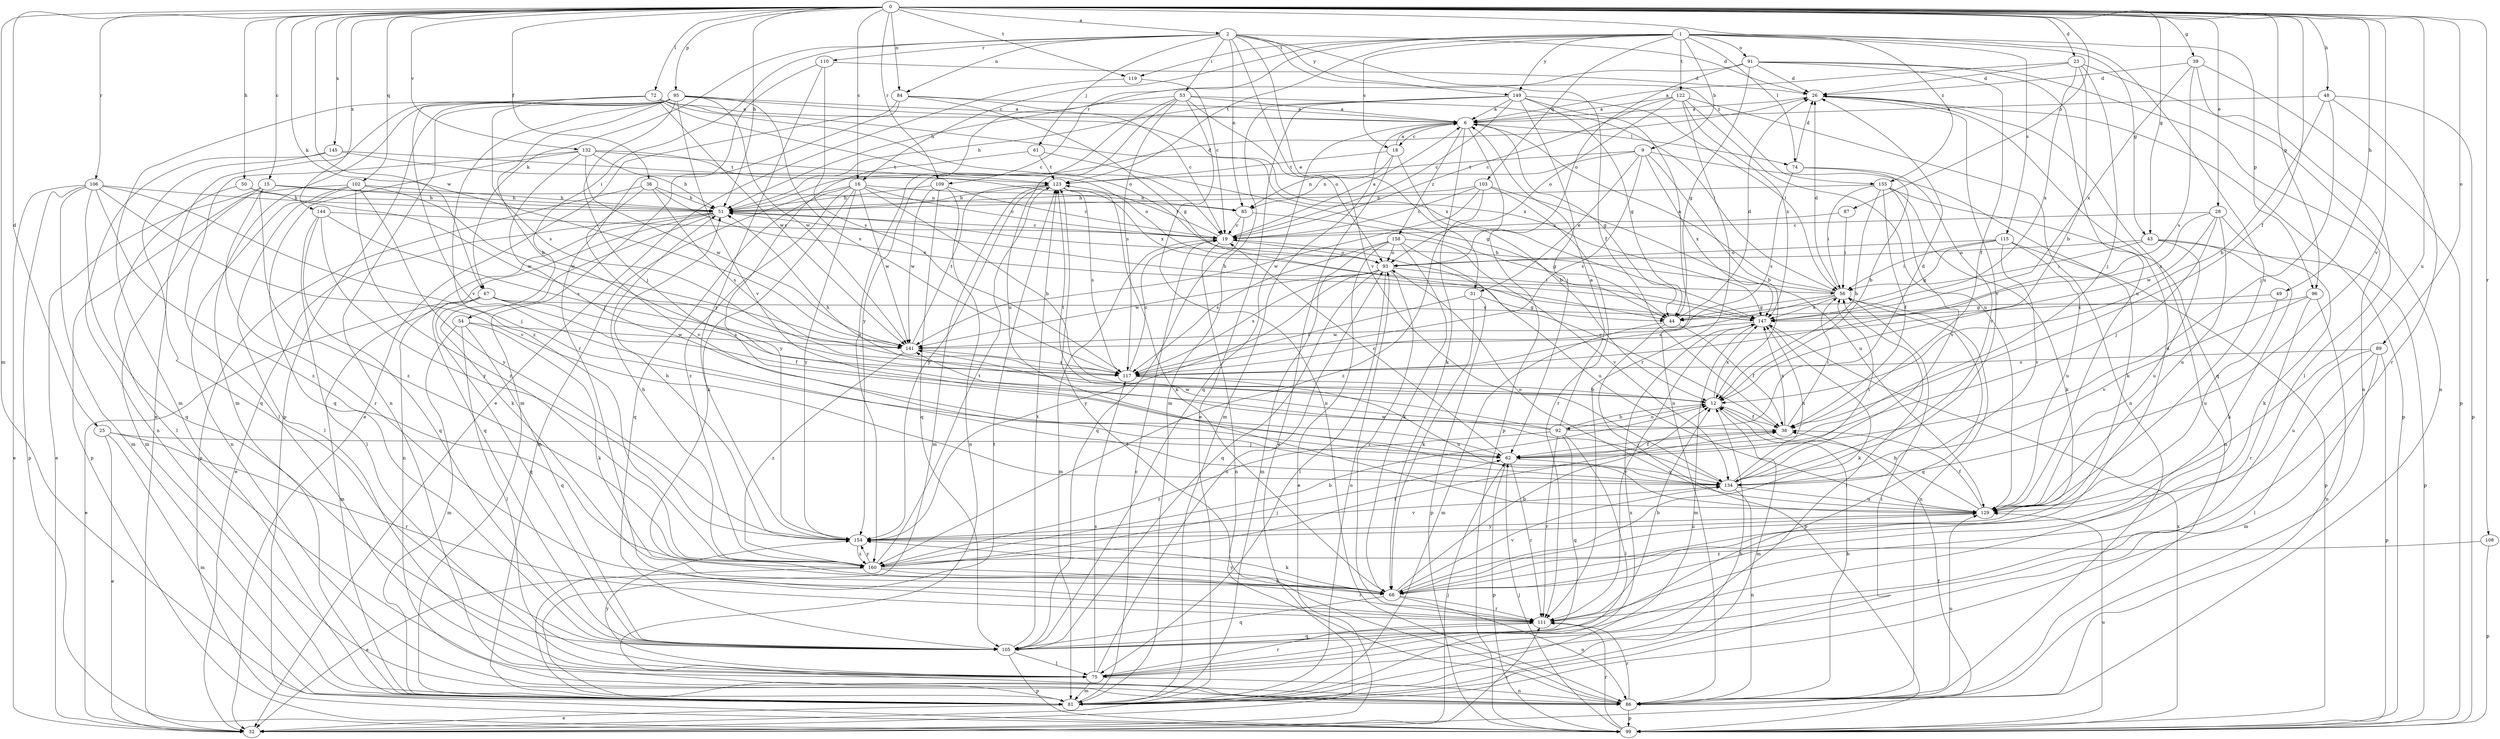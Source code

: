 strict digraph  {
0;
1;
2;
6;
9;
12;
15;
16;
18;
19;
23;
25;
26;
28;
31;
32;
36;
38;
39;
43;
44;
48;
49;
50;
51;
53;
54;
56;
61;
62;
67;
68;
72;
74;
75;
81;
84;
85;
86;
87;
89;
91;
92;
93;
95;
96;
99;
102;
103;
105;
106;
108;
109;
110;
111;
115;
117;
119;
122;
123;
129;
132;
134;
141;
144;
145;
147;
149;
154;
155;
158;
160;
0 -> 2  [label=a];
0 -> 15  [label=c];
0 -> 16  [label=c];
0 -> 23  [label=d];
0 -> 25  [label=d];
0 -> 28  [label=e];
0 -> 36  [label=f];
0 -> 38  [label=f];
0 -> 39  [label=g];
0 -> 43  [label=g];
0 -> 48  [label=h];
0 -> 49  [label=h];
0 -> 50  [label=h];
0 -> 51  [label=h];
0 -> 67  [label=k];
0 -> 72  [label=l];
0 -> 81  [label=m];
0 -> 84  [label=n];
0 -> 87  [label=o];
0 -> 89  [label=o];
0 -> 95  [label=p];
0 -> 96  [label=p];
0 -> 102  [label=q];
0 -> 106  [label=r];
0 -> 108  [label=r];
0 -> 109  [label=r];
0 -> 119  [label=t];
0 -> 129  [label=u];
0 -> 132  [label=v];
0 -> 134  [label=v];
0 -> 141  [label=w];
0 -> 144  [label=x];
0 -> 145  [label=x];
0 -> 155  [label=z];
1 -> 9  [label=b];
1 -> 16  [label=c];
1 -> 18  [label=c];
1 -> 43  [label=g];
1 -> 74  [label=l];
1 -> 91  [label=o];
1 -> 96  [label=p];
1 -> 103  [label=q];
1 -> 109  [label=r];
1 -> 115  [label=s];
1 -> 119  [label=t];
1 -> 122  [label=t];
1 -> 123  [label=t];
1 -> 129  [label=u];
1 -> 149  [label=y];
2 -> 26  [label=d];
2 -> 31  [label=e];
2 -> 38  [label=f];
2 -> 53  [label=i];
2 -> 54  [label=i];
2 -> 61  [label=j];
2 -> 67  [label=k];
2 -> 84  [label=n];
2 -> 85  [label=n];
2 -> 110  [label=r];
2 -> 134  [label=v];
2 -> 149  [label=y];
2 -> 155  [label=z];
6 -> 18  [label=c];
6 -> 44  [label=g];
6 -> 68  [label=k];
6 -> 74  [label=l];
6 -> 81  [label=m];
6 -> 99  [label=p];
6 -> 105  [label=q];
6 -> 158  [label=z];
9 -> 12  [label=b];
9 -> 31  [label=e];
9 -> 68  [label=k];
9 -> 85  [label=n];
9 -> 117  [label=s];
9 -> 123  [label=t];
9 -> 147  [label=x];
12 -> 38  [label=f];
12 -> 51  [label=h];
12 -> 81  [label=m];
12 -> 92  [label=o];
12 -> 147  [label=x];
15 -> 32  [label=e];
15 -> 51  [label=h];
15 -> 81  [label=m];
15 -> 85  [label=n];
15 -> 111  [label=r];
15 -> 160  [label=z];
16 -> 12  [label=b];
16 -> 19  [label=c];
16 -> 68  [label=k];
16 -> 81  [label=m];
16 -> 85  [label=n];
16 -> 105  [label=q];
16 -> 141  [label=w];
16 -> 154  [label=y];
16 -> 160  [label=z];
18 -> 6  [label=a];
18 -> 12  [label=b];
18 -> 32  [label=e];
18 -> 85  [label=n];
18 -> 123  [label=t];
19 -> 6  [label=a];
19 -> 81  [label=m];
19 -> 86  [label=n];
19 -> 93  [label=o];
19 -> 123  [label=t];
23 -> 6  [label=a];
23 -> 12  [label=b];
23 -> 26  [label=d];
23 -> 62  [label=j];
23 -> 86  [label=n];
23 -> 147  [label=x];
25 -> 32  [label=e];
25 -> 62  [label=j];
25 -> 81  [label=m];
25 -> 111  [label=r];
26 -> 6  [label=a];
26 -> 99  [label=p];
26 -> 105  [label=q];
26 -> 134  [label=v];
28 -> 19  [label=c];
28 -> 62  [label=j];
28 -> 68  [label=k];
28 -> 129  [label=u];
28 -> 141  [label=w];
28 -> 147  [label=x];
31 -> 44  [label=g];
31 -> 68  [label=k];
31 -> 99  [label=p];
31 -> 117  [label=s];
32 -> 38  [label=f];
32 -> 62  [label=j];
32 -> 111  [label=r];
36 -> 51  [label=h];
36 -> 99  [label=p];
36 -> 117  [label=s];
36 -> 134  [label=v];
36 -> 147  [label=x];
38 -> 19  [label=c];
38 -> 56  [label=i];
38 -> 62  [label=j];
38 -> 147  [label=x];
39 -> 26  [label=d];
39 -> 75  [label=l];
39 -> 99  [label=p];
39 -> 117  [label=s];
39 -> 147  [label=x];
43 -> 56  [label=i];
43 -> 68  [label=k];
43 -> 93  [label=o];
43 -> 99  [label=p];
43 -> 129  [label=u];
44 -> 26  [label=d];
44 -> 38  [label=f];
44 -> 81  [label=m];
44 -> 99  [label=p];
48 -> 6  [label=a];
48 -> 12  [label=b];
48 -> 62  [label=j];
48 -> 99  [label=p];
48 -> 111  [label=r];
49 -> 129  [label=u];
49 -> 147  [label=x];
50 -> 51  [label=h];
50 -> 75  [label=l];
50 -> 141  [label=w];
51 -> 19  [label=c];
51 -> 26  [label=d];
51 -> 32  [label=e];
51 -> 68  [label=k];
51 -> 86  [label=n];
51 -> 105  [label=q];
53 -> 6  [label=a];
53 -> 56  [label=i];
53 -> 86  [label=n];
53 -> 93  [label=o];
53 -> 117  [label=s];
53 -> 129  [label=u];
53 -> 154  [label=y];
53 -> 160  [label=z];
54 -> 68  [label=k];
54 -> 75  [label=l];
54 -> 81  [label=m];
54 -> 105  [label=q];
54 -> 141  [label=w];
56 -> 6  [label=a];
56 -> 26  [label=d];
56 -> 44  [label=g];
56 -> 51  [label=h];
56 -> 86  [label=n];
56 -> 105  [label=q];
56 -> 117  [label=s];
56 -> 147  [label=x];
61 -> 44  [label=g];
61 -> 123  [label=t];
61 -> 154  [label=y];
62 -> 19  [label=c];
62 -> 38  [label=f];
62 -> 99  [label=p];
62 -> 111  [label=r];
62 -> 134  [label=v];
67 -> 32  [label=e];
67 -> 38  [label=f];
67 -> 81  [label=m];
67 -> 105  [label=q];
67 -> 117  [label=s];
67 -> 147  [label=x];
68 -> 12  [label=b];
68 -> 26  [label=d];
68 -> 86  [label=n];
68 -> 105  [label=q];
68 -> 111  [label=r];
68 -> 134  [label=v];
68 -> 154  [label=y];
72 -> 6  [label=a];
72 -> 19  [label=c];
72 -> 81  [label=m];
72 -> 93  [label=o];
72 -> 117  [label=s];
72 -> 134  [label=v];
72 -> 141  [label=w];
72 -> 147  [label=x];
74 -> 12  [label=b];
74 -> 26  [label=d];
74 -> 117  [label=s];
74 -> 134  [label=v];
75 -> 56  [label=i];
75 -> 81  [label=m];
75 -> 86  [label=n];
75 -> 93  [label=o];
75 -> 111  [label=r];
75 -> 117  [label=s];
75 -> 154  [label=y];
81 -> 12  [label=b];
81 -> 19  [label=c];
81 -> 32  [label=e];
81 -> 56  [label=i];
81 -> 93  [label=o];
81 -> 123  [label=t];
81 -> 147  [label=x];
84 -> 6  [label=a];
84 -> 19  [label=c];
84 -> 32  [label=e];
84 -> 44  [label=g];
84 -> 81  [label=m];
85 -> 19  [label=c];
85 -> 44  [label=g];
85 -> 105  [label=q];
86 -> 12  [label=b];
86 -> 99  [label=p];
86 -> 111  [label=r];
86 -> 123  [label=t];
86 -> 129  [label=u];
87 -> 19  [label=c];
87 -> 56  [label=i];
89 -> 75  [label=l];
89 -> 81  [label=m];
89 -> 99  [label=p];
89 -> 117  [label=s];
89 -> 129  [label=u];
91 -> 26  [label=d];
91 -> 38  [label=f];
91 -> 44  [label=g];
91 -> 51  [label=h];
91 -> 86  [label=n];
91 -> 93  [label=o];
91 -> 129  [label=u];
92 -> 6  [label=a];
92 -> 12  [label=b];
92 -> 26  [label=d];
92 -> 75  [label=l];
92 -> 105  [label=q];
92 -> 111  [label=r];
92 -> 123  [label=t];
92 -> 141  [label=w];
92 -> 160  [label=z];
93 -> 56  [label=i];
93 -> 75  [label=l];
93 -> 105  [label=q];
93 -> 111  [label=r];
93 -> 117  [label=s];
93 -> 141  [label=w];
93 -> 154  [label=y];
95 -> 6  [label=a];
95 -> 12  [label=b];
95 -> 32  [label=e];
95 -> 62  [label=j];
95 -> 81  [label=m];
95 -> 86  [label=n];
95 -> 99  [label=p];
95 -> 117  [label=s];
95 -> 134  [label=v];
95 -> 141  [label=w];
95 -> 147  [label=x];
95 -> 160  [label=z];
96 -> 44  [label=g];
96 -> 86  [label=n];
96 -> 111  [label=r];
96 -> 134  [label=v];
99 -> 62  [label=j];
99 -> 111  [label=r];
99 -> 129  [label=u];
99 -> 147  [label=x];
102 -> 51  [label=h];
102 -> 75  [label=l];
102 -> 86  [label=n];
102 -> 99  [label=p];
102 -> 141  [label=w];
102 -> 154  [label=y];
102 -> 160  [label=z];
103 -> 19  [label=c];
103 -> 51  [label=h];
103 -> 111  [label=r];
103 -> 129  [label=u];
103 -> 141  [label=w];
103 -> 160  [label=z];
105 -> 75  [label=l];
105 -> 99  [label=p];
105 -> 123  [label=t];
106 -> 32  [label=e];
106 -> 51  [label=h];
106 -> 62  [label=j];
106 -> 81  [label=m];
106 -> 99  [label=p];
106 -> 105  [label=q];
106 -> 134  [label=v];
106 -> 160  [label=z];
108 -> 99  [label=p];
108 -> 160  [label=z];
109 -> 19  [label=c];
109 -> 51  [label=h];
109 -> 86  [label=n];
109 -> 105  [label=q];
109 -> 141  [label=w];
110 -> 26  [label=d];
110 -> 111  [label=r];
110 -> 117  [label=s];
110 -> 154  [label=y];
111 -> 12  [label=b];
111 -> 105  [label=q];
115 -> 44  [label=g];
115 -> 56  [label=i];
115 -> 93  [label=o];
115 -> 99  [label=p];
115 -> 129  [label=u];
115 -> 134  [label=v];
117 -> 12  [label=b];
117 -> 19  [label=c];
117 -> 129  [label=u];
119 -> 19  [label=c];
119 -> 32  [label=e];
122 -> 6  [label=a];
122 -> 19  [label=c];
122 -> 86  [label=n];
122 -> 93  [label=o];
122 -> 111  [label=r];
122 -> 129  [label=u];
122 -> 147  [label=x];
123 -> 51  [label=h];
123 -> 68  [label=k];
123 -> 81  [label=m];
123 -> 117  [label=s];
123 -> 154  [label=y];
129 -> 12  [label=b];
129 -> 38  [label=f];
129 -> 93  [label=o];
129 -> 154  [label=y];
132 -> 51  [label=h];
132 -> 62  [label=j];
132 -> 75  [label=l];
132 -> 105  [label=q];
132 -> 123  [label=t];
132 -> 141  [label=w];
132 -> 147  [label=x];
134 -> 56  [label=i];
134 -> 86  [label=n];
134 -> 129  [label=u];
134 -> 141  [label=w];
134 -> 147  [label=x];
141 -> 117  [label=s];
141 -> 123  [label=t];
141 -> 160  [label=z];
144 -> 19  [label=c];
144 -> 75  [label=l];
144 -> 105  [label=q];
144 -> 117  [label=s];
144 -> 154  [label=y];
145 -> 86  [label=n];
145 -> 93  [label=o];
145 -> 105  [label=q];
145 -> 123  [label=t];
147 -> 51  [label=h];
147 -> 68  [label=k];
147 -> 81  [label=m];
147 -> 111  [label=r];
147 -> 141  [label=w];
149 -> 6  [label=a];
149 -> 19  [label=c];
149 -> 32  [label=e];
149 -> 44  [label=g];
149 -> 51  [label=h];
149 -> 56  [label=i];
149 -> 62  [label=j];
149 -> 81  [label=m];
149 -> 86  [label=n];
154 -> 51  [label=h];
154 -> 68  [label=k];
154 -> 129  [label=u];
154 -> 134  [label=v];
154 -> 160  [label=z];
155 -> 12  [label=b];
155 -> 38  [label=f];
155 -> 51  [label=h];
155 -> 56  [label=i];
155 -> 68  [label=k];
155 -> 86  [label=n];
155 -> 134  [label=v];
158 -> 32  [label=e];
158 -> 68  [label=k];
158 -> 81  [label=m];
158 -> 93  [label=o];
158 -> 117  [label=s];
158 -> 129  [label=u];
158 -> 134  [label=v];
160 -> 12  [label=b];
160 -> 32  [label=e];
160 -> 38  [label=f];
160 -> 51  [label=h];
160 -> 62  [label=j];
160 -> 68  [label=k];
160 -> 111  [label=r];
160 -> 123  [label=t];
160 -> 154  [label=y];
}
